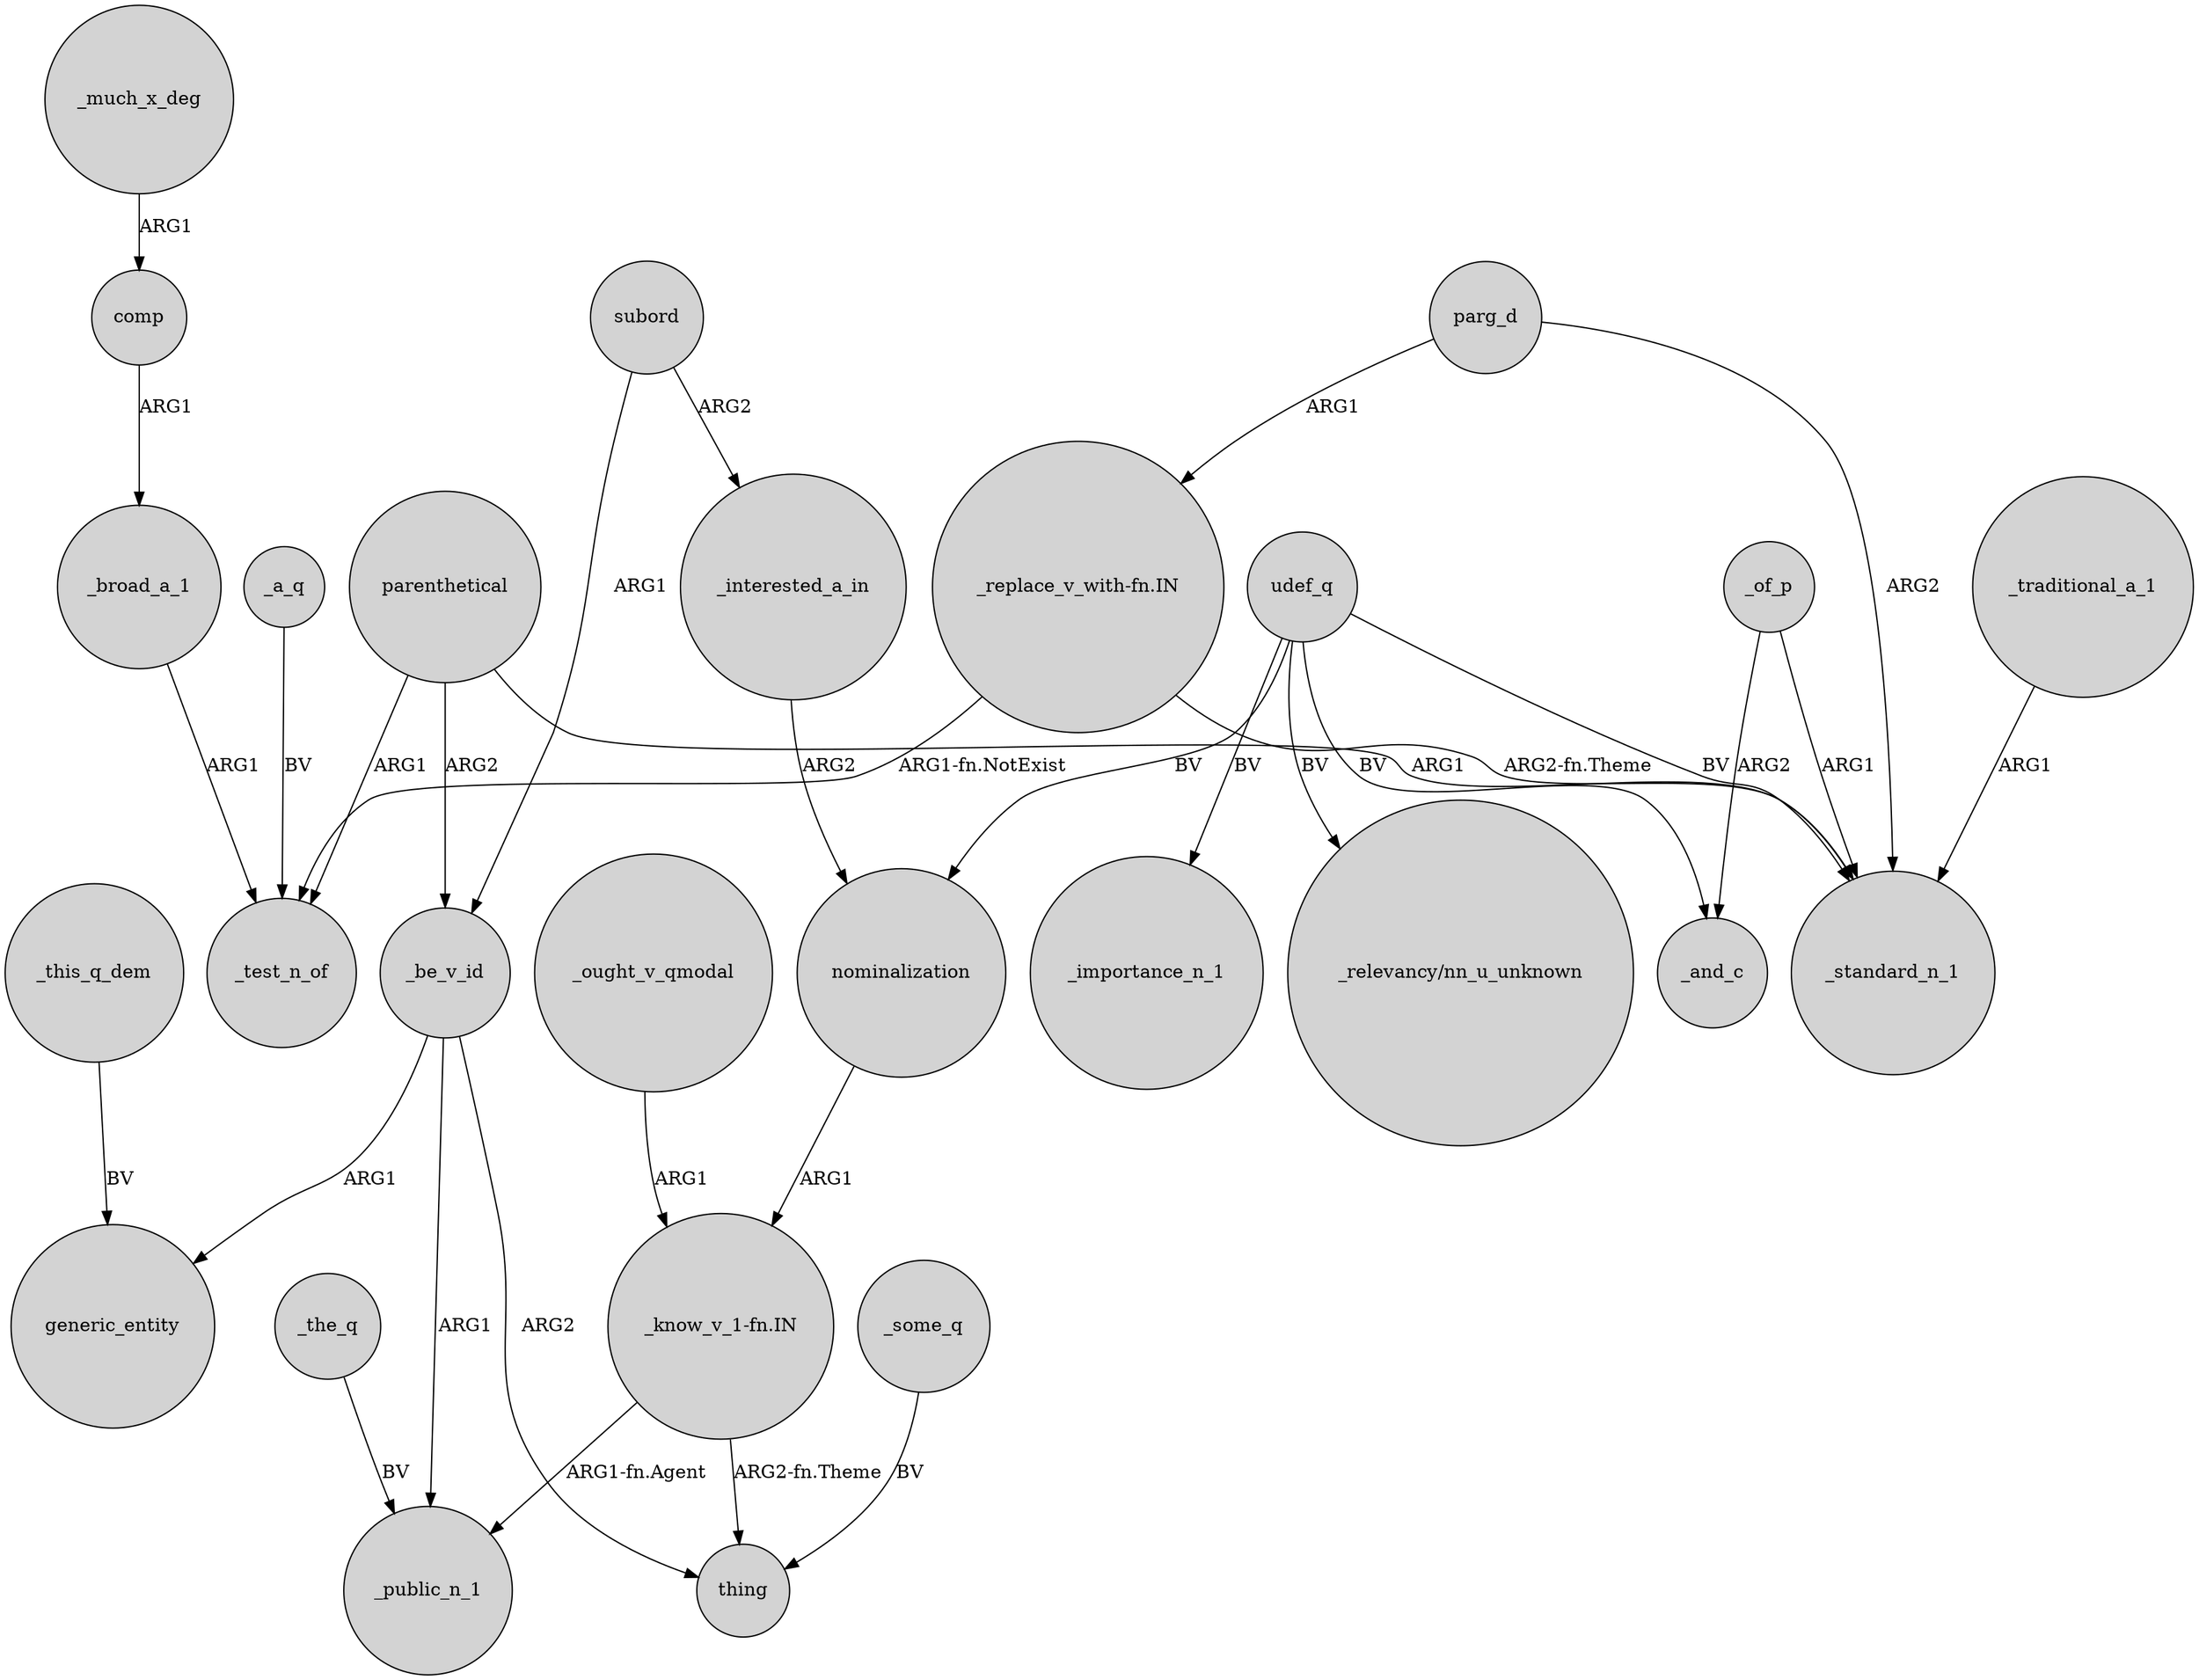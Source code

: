 digraph {
	node [shape=circle style=filled]
	_interested_a_in -> nominalization [label=ARG2]
	subord -> _be_v_id [label=ARG1]
	_broad_a_1 -> _test_n_of [label=ARG1]
	udef_q -> _importance_n_1 [label=BV]
	_some_q -> thing [label=BV]
	parenthetical -> _be_v_id [label=ARG2]
	"_replace_v_with-fn.IN" -> _standard_n_1 [label="ARG2-fn.Theme"]
	_of_p -> _and_c [label=ARG2]
	_a_q -> _test_n_of [label=BV]
	_be_v_id -> generic_entity [label=ARG1]
	parenthetical -> _test_n_of [label=ARG1]
	_be_v_id -> _public_n_1 [label=ARG1]
	parg_d -> _standard_n_1 [label=ARG2]
	"_replace_v_with-fn.IN" -> _test_n_of [label="ARG1-fn.NotExist"]
	parenthetical -> _standard_n_1 [label=ARG1]
	_the_q -> _public_n_1 [label=BV]
	_this_q_dem -> generic_entity [label=BV]
	_of_p -> _standard_n_1 [label=ARG1]
	nominalization -> "_know_v_1-fn.IN" [label=ARG1]
	subord -> _interested_a_in [label=ARG2]
	udef_q -> nominalization [label=BV]
	_traditional_a_1 -> _standard_n_1 [label=ARG1]
	_ought_v_qmodal -> "_know_v_1-fn.IN" [label=ARG1]
	udef_q -> "_relevancy/nn_u_unknown" [label=BV]
	"_know_v_1-fn.IN" -> _public_n_1 [label="ARG1-fn.Agent"]
	parg_d -> "_replace_v_with-fn.IN" [label=ARG1]
	_much_x_deg -> comp [label=ARG1]
	comp -> _broad_a_1 [label=ARG1]
	_be_v_id -> thing [label=ARG2]
	udef_q -> _standard_n_1 [label=BV]
	udef_q -> _and_c [label=BV]
	"_know_v_1-fn.IN" -> thing [label="ARG2-fn.Theme"]
}
